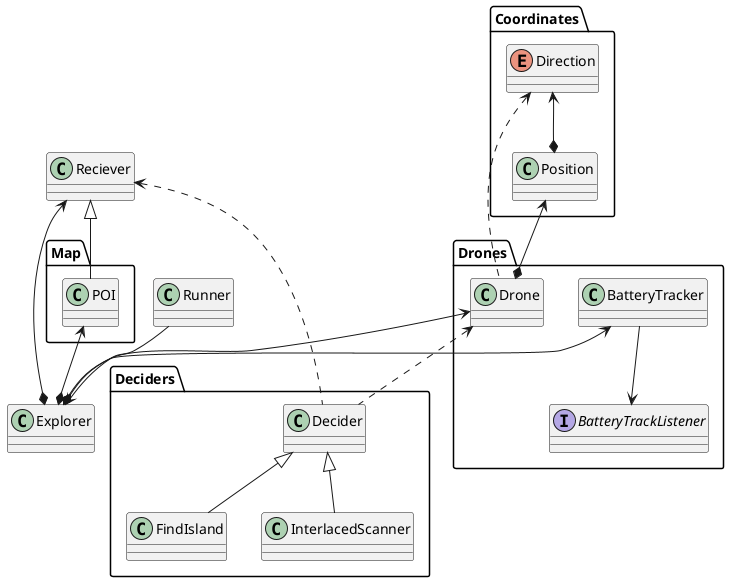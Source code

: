 @startuml

package Coordinates {
    enum Direction {
    }
    class Position {
    }
}

package Drones {
    interface BatteryTrackListener {
    }

    class BatteryTracker {
    }
    
    class Drone {
    }
}

package Deciders {
    class Decider {
    }
    
    class FindIsland extends Decider {
    }
    
    class InterlacedScanner extends Decider {
    }
}

package Map {
    class POI {
    }
}

class Explorer {
}

class Reciever {
}

class Runner {
}

BatteryTracker --> BatteryTrackListener

Explorer *-up-> Drone
Explorer *-up-> BatteryTracker
Explorer *-up-> Reciever
Explorer *-up-> POI

Decider .up-> Drone
Decider .up-> Reciever

Drone *-up-> Position  
Drone .up-> Direction 
Position *-up-> Direction  

Reciever <|-- POI
Runner --> Explorer

@enduml